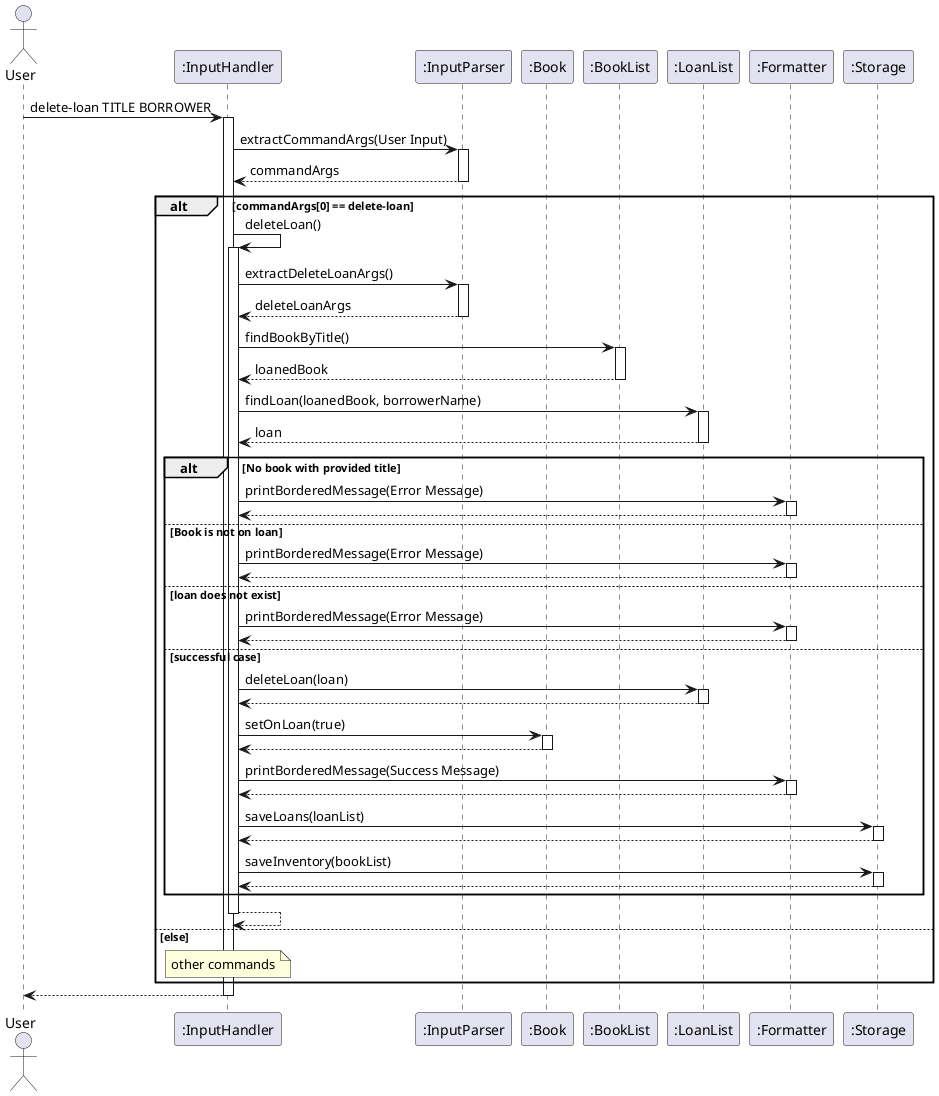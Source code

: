 @startuml 
autoactivate on
actor User
participant InputHandler as ":InputHandler"
participant InputParser as ":InputParser"
participant Book as ":Book"
participant BookList as ":BookList"
participant LoanList as ":LoanList"
participant Formatter as ":Formatter"
participant Storage as ":Storage"
User -> InputHandler : delete-loan TITLE BORROWER
    InputHandler -> InputParser : extractCommandArgs(User Input)
    return commandArgs
alt commandArgs[0] == delete-loan
    InputHandler -> InputHandler : deleteLoan()
    InputHandler -> InputParser : extractDeleteLoanArgs()
    return deleteLoanArgs 
    InputHandler -> BookList : findBookByTitle()
    return loanedBook 
    InputHandler -> LoanList : findLoan(loanedBook, borrowerName)
    return loan

    alt No book with provided title
        InputHandler -> Formatter : printBorderedMessage(Error Message)
        return
    else Book is not on loan
        InputHandler -> Formatter : printBorderedMessage(Error Message)
        return
    else loan does not exist 
        InputHandler -> Formatter : printBorderedMessage(Error Message)
        return
    else successful case
        InputHandler -> LoanList : deleteLoan(loan)
        return 
        InputHandler -> Book : setOnLoan(true)
        return 
        InputHandler -> Formatter : printBorderedMessage(Success Message)
        return
        InputHandler -> Storage : saveLoans(loanList)
        return
        InputHandler -> Storage : saveInventory(bookList)
        return
    end
    return

else else
    note over InputHandler : other commands
end
return
@enduml
    